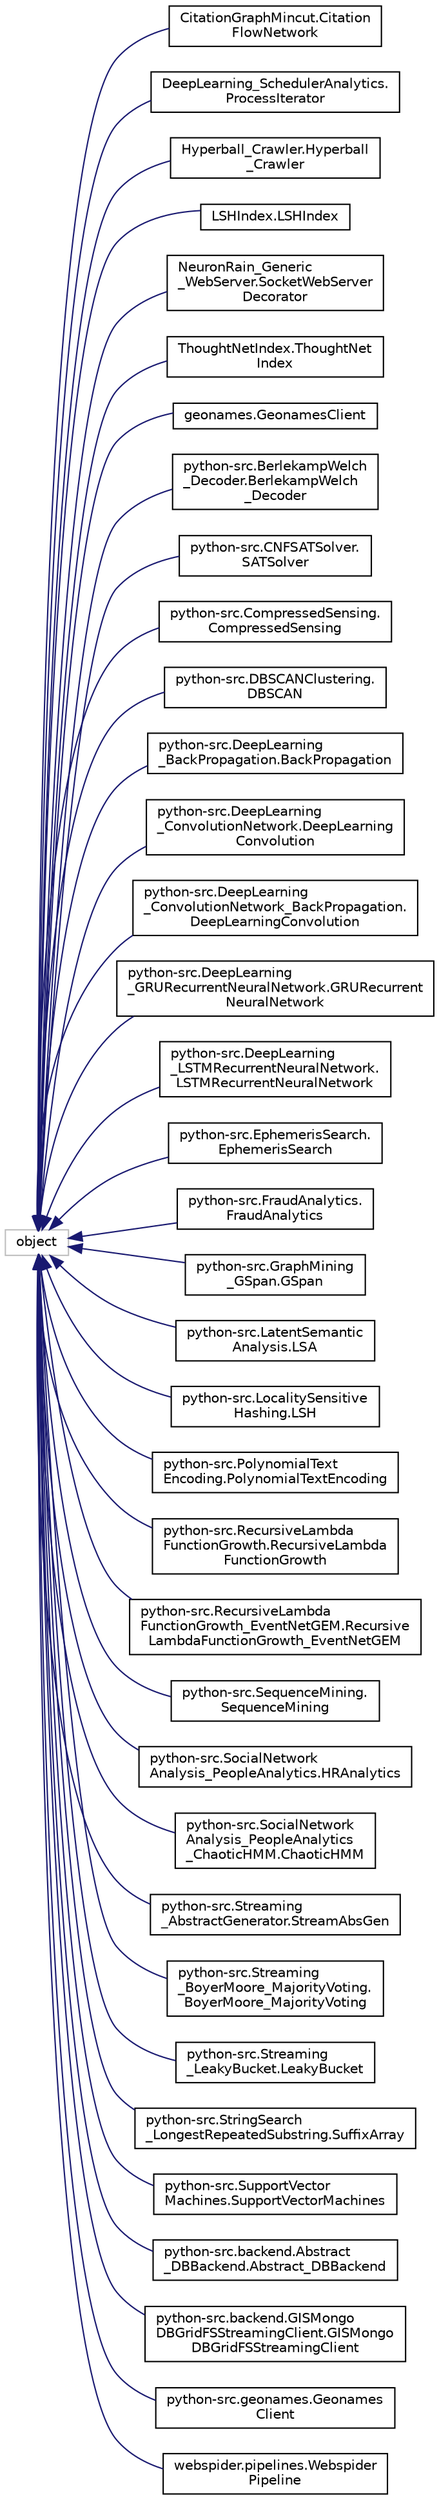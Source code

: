 digraph "Graphical Class Hierarchy"
{
 // LATEX_PDF_SIZE
  edge [fontname="Helvetica",fontsize="10",labelfontname="Helvetica",labelfontsize="10"];
  node [fontname="Helvetica",fontsize="10",shape=record];
  rankdir="LR";
  Node37 [label="object",height=0.2,width=0.4,color="grey75", fillcolor="white", style="filled",tooltip=" "];
  Node37 -> Node0 [dir="back",color="midnightblue",fontsize="10",style="solid",fontname="Helvetica"];
  Node0 [label="CitationGraphMincut.Citation\lFlowNetwork",height=0.2,width=0.4,color="black", fillcolor="white", style="filled",URL="$classCitationGraphMincut_1_1CitationFlowNetwork.html",tooltip=" "];
  Node37 -> Node39 [dir="back",color="midnightblue",fontsize="10",style="solid",fontname="Helvetica"];
  Node39 [label="DeepLearning_SchedulerAnalytics.\lProcessIterator",height=0.2,width=0.4,color="black", fillcolor="white", style="filled",URL="$classDeepLearning__SchedulerAnalytics_1_1ProcessIterator.html",tooltip=" "];
  Node37 -> Node40 [dir="back",color="midnightblue",fontsize="10",style="solid",fontname="Helvetica"];
  Node40 [label="Hyperball_Crawler.Hyperball\l_Crawler",height=0.2,width=0.4,color="black", fillcolor="white", style="filled",URL="$classHyperball__Crawler_1_1Hyperball__Crawler.html",tooltip=" "];
  Node37 -> Node41 [dir="back",color="midnightblue",fontsize="10",style="solid",fontname="Helvetica"];
  Node41 [label="LSHIndex.LSHIndex",height=0.2,width=0.4,color="black", fillcolor="white", style="filled",URL="$classLSHIndex_1_1LSHIndex.html",tooltip=" "];
  Node37 -> Node42 [dir="back",color="midnightblue",fontsize="10",style="solid",fontname="Helvetica"];
  Node42 [label="NeuronRain_Generic\l_WebServer.SocketWebServer\lDecorator",height=0.2,width=0.4,color="black", fillcolor="white", style="filled",URL="$classNeuronRain__Generic__WebServer_1_1SocketWebServerDecorator.html",tooltip=" "];
  Node37 -> Node43 [dir="back",color="midnightblue",fontsize="10",style="solid",fontname="Helvetica"];
  Node43 [label="ThoughtNetIndex.ThoughtNet\lIndex",height=0.2,width=0.4,color="black", fillcolor="white", style="filled",URL="$classThoughtNetIndex_1_1ThoughtNetIndex.html",tooltip=" "];
  Node37 -> Node44 [dir="back",color="midnightblue",fontsize="10",style="solid",fontname="Helvetica"];
  Node44 [label="geonames.GeonamesClient",height=0.2,width=0.4,color="black", fillcolor="white", style="filled",URL="$classgeonames_1_1GeonamesClient.html",tooltip=" "];
  Node37 -> Node45 [dir="back",color="midnightblue",fontsize="10",style="solid",fontname="Helvetica"];
  Node45 [label="python-src.BerlekampWelch\l_Decoder.BerlekampWelch\l_Decoder",height=0.2,width=0.4,color="black", fillcolor="white", style="filled",URL="$classpython-src_1_1BerlekampWelch__Decoder_1_1BerlekampWelch__Decoder.html",tooltip=" "];
  Node37 -> Node46 [dir="back",color="midnightblue",fontsize="10",style="solid",fontname="Helvetica"];
  Node46 [label="python-src.CNFSATSolver.\lSATSolver",height=0.2,width=0.4,color="black", fillcolor="white", style="filled",URL="$classpython-src_1_1CNFSATSolver_1_1SATSolver.html",tooltip=" "];
  Node37 -> Node47 [dir="back",color="midnightblue",fontsize="10",style="solid",fontname="Helvetica"];
  Node47 [label="python-src.CompressedSensing.\lCompressedSensing",height=0.2,width=0.4,color="black", fillcolor="white", style="filled",URL="$classpython-src_1_1CompressedSensing_1_1CompressedSensing.html",tooltip=" "];
  Node37 -> Node48 [dir="back",color="midnightblue",fontsize="10",style="solid",fontname="Helvetica"];
  Node48 [label="python-src.DBSCANClustering.\lDBSCAN",height=0.2,width=0.4,color="black", fillcolor="white", style="filled",URL="$classpython-src_1_1DBSCANClustering_1_1DBSCAN.html",tooltip=" "];
  Node37 -> Node49 [dir="back",color="midnightblue",fontsize="10",style="solid",fontname="Helvetica"];
  Node49 [label="python-src.DeepLearning\l_BackPropagation.BackPropagation",height=0.2,width=0.4,color="black", fillcolor="white", style="filled",URL="$classpython-src_1_1DeepLearning__BackPropagation_1_1BackPropagation.html",tooltip=" "];
  Node37 -> Node50 [dir="back",color="midnightblue",fontsize="10",style="solid",fontname="Helvetica"];
  Node50 [label="python-src.DeepLearning\l_ConvolutionNetwork.DeepLearning\lConvolution",height=0.2,width=0.4,color="black", fillcolor="white", style="filled",URL="$classpython-src_1_1DeepLearning__ConvolutionNetwork_1_1DeepLearningConvolution.html",tooltip=" "];
  Node37 -> Node51 [dir="back",color="midnightblue",fontsize="10",style="solid",fontname="Helvetica"];
  Node51 [label="python-src.DeepLearning\l_ConvolutionNetwork_BackPropagation.\lDeepLearningConvolution",height=0.2,width=0.4,color="black", fillcolor="white", style="filled",URL="$classpython-src_1_1DeepLearning__ConvolutionNetwork__BackPropagation_1_1DeepLearningConvolution.html",tooltip=" "];
  Node37 -> Node52 [dir="back",color="midnightblue",fontsize="10",style="solid",fontname="Helvetica"];
  Node52 [label="python-src.DeepLearning\l_GRURecurrentNeuralNetwork.GRURecurrent\lNeuralNetwork",height=0.2,width=0.4,color="black", fillcolor="white", style="filled",URL="$classpython-src_1_1DeepLearning__GRURecurrentNeuralNetwork_1_1GRURecurrentNeuralNetwork.html",tooltip=" "];
  Node37 -> Node53 [dir="back",color="midnightblue",fontsize="10",style="solid",fontname="Helvetica"];
  Node53 [label="python-src.DeepLearning\l_LSTMRecurrentNeuralNetwork.\lLSTMRecurrentNeuralNetwork",height=0.2,width=0.4,color="black", fillcolor="white", style="filled",URL="$classpython-src_1_1DeepLearning__LSTMRecurrentNeuralNetwork_1_1LSTMRecurrentNeuralNetwork.html",tooltip=" "];
  Node37 -> Node54 [dir="back",color="midnightblue",fontsize="10",style="solid",fontname="Helvetica"];
  Node54 [label="python-src.EphemerisSearch.\lEphemerisSearch",height=0.2,width=0.4,color="black", fillcolor="white", style="filled",URL="$classpython-src_1_1EphemerisSearch_1_1EphemerisSearch.html",tooltip=" "];
  Node37 -> Node55 [dir="back",color="midnightblue",fontsize="10",style="solid",fontname="Helvetica"];
  Node55 [label="python-src.FraudAnalytics.\lFraudAnalytics",height=0.2,width=0.4,color="black", fillcolor="white", style="filled",URL="$classpython-src_1_1FraudAnalytics_1_1FraudAnalytics.html",tooltip=" "];
  Node37 -> Node56 [dir="back",color="midnightblue",fontsize="10",style="solid",fontname="Helvetica"];
  Node56 [label="python-src.GraphMining\l_GSpan.GSpan",height=0.2,width=0.4,color="black", fillcolor="white", style="filled",URL="$classpython-src_1_1GraphMining__GSpan_1_1GSpan.html",tooltip=" "];
  Node37 -> Node57 [dir="back",color="midnightblue",fontsize="10",style="solid",fontname="Helvetica"];
  Node57 [label="python-src.LatentSemantic\lAnalysis.LSA",height=0.2,width=0.4,color="black", fillcolor="white", style="filled",URL="$classpython-src_1_1LatentSemanticAnalysis_1_1LSA.html",tooltip=" "];
  Node37 -> Node58 [dir="back",color="midnightblue",fontsize="10",style="solid",fontname="Helvetica"];
  Node58 [label="python-src.LocalitySensitive\lHashing.LSH",height=0.2,width=0.4,color="black", fillcolor="white", style="filled",URL="$classpython-src_1_1LocalitySensitiveHashing_1_1LSH.html",tooltip=" "];
  Node37 -> Node59 [dir="back",color="midnightblue",fontsize="10",style="solid",fontname="Helvetica"];
  Node59 [label="python-src.PolynomialText\lEncoding.PolynomialTextEncoding",height=0.2,width=0.4,color="black", fillcolor="white", style="filled",URL="$classpython-src_1_1PolynomialTextEncoding_1_1PolynomialTextEncoding.html",tooltip=" "];
  Node37 -> Node60 [dir="back",color="midnightblue",fontsize="10",style="solid",fontname="Helvetica"];
  Node60 [label="python-src.RecursiveLambda\lFunctionGrowth.RecursiveLambda\lFunctionGrowth",height=0.2,width=0.4,color="black", fillcolor="white", style="filled",URL="$classpython-src_1_1RecursiveLambdaFunctionGrowth_1_1RecursiveLambdaFunctionGrowth.html",tooltip=" "];
  Node37 -> Node61 [dir="back",color="midnightblue",fontsize="10",style="solid",fontname="Helvetica"];
  Node61 [label="python-src.RecursiveLambda\lFunctionGrowth_EventNetGEM.Recursive\lLambdaFunctionGrowth_EventNetGEM",height=0.2,width=0.4,color="black", fillcolor="white", style="filled",URL="$classpython-src_1_1RecursiveLambdaFunctionGrowth__EventNetGEM_1_1RecursiveLambdaFunctionGrowth__EventNetGEM.html",tooltip=" "];
  Node37 -> Node62 [dir="back",color="midnightblue",fontsize="10",style="solid",fontname="Helvetica"];
  Node62 [label="python-src.SequenceMining.\lSequenceMining",height=0.2,width=0.4,color="black", fillcolor="white", style="filled",URL="$classpython-src_1_1SequenceMining_1_1SequenceMining.html",tooltip=" "];
  Node37 -> Node63 [dir="back",color="midnightblue",fontsize="10",style="solid",fontname="Helvetica"];
  Node63 [label="python-src.SocialNetwork\lAnalysis_PeopleAnalytics.HRAnalytics",height=0.2,width=0.4,color="black", fillcolor="white", style="filled",URL="$classpython-src_1_1SocialNetworkAnalysis__PeopleAnalytics_1_1HRAnalytics.html",tooltip=" "];
  Node37 -> Node64 [dir="back",color="midnightblue",fontsize="10",style="solid",fontname="Helvetica"];
  Node64 [label="python-src.SocialNetwork\lAnalysis_PeopleAnalytics\l_ChaoticHMM.ChaoticHMM",height=0.2,width=0.4,color="black", fillcolor="white", style="filled",URL="$classpython-src_1_1SocialNetworkAnalysis__PeopleAnalytics__ChaoticHMM_1_1ChaoticHMM.html",tooltip=" "];
  Node37 -> Node65 [dir="back",color="midnightblue",fontsize="10",style="solid",fontname="Helvetica"];
  Node65 [label="python-src.Streaming\l_AbstractGenerator.StreamAbsGen",height=0.2,width=0.4,color="black", fillcolor="white", style="filled",URL="$classpython-src_1_1Streaming__AbstractGenerator_1_1StreamAbsGen.html",tooltip=" "];
  Node37 -> Node66 [dir="back",color="midnightblue",fontsize="10",style="solid",fontname="Helvetica"];
  Node66 [label="python-src.Streaming\l_BoyerMoore_MajorityVoting.\lBoyerMoore_MajorityVoting",height=0.2,width=0.4,color="black", fillcolor="white", style="filled",URL="$classpython-src_1_1Streaming__BoyerMoore__MajorityVoting_1_1BoyerMoore__MajorityVoting.html",tooltip=" "];
  Node37 -> Node67 [dir="back",color="midnightblue",fontsize="10",style="solid",fontname="Helvetica"];
  Node67 [label="python-src.Streaming\l_LeakyBucket.LeakyBucket",height=0.2,width=0.4,color="black", fillcolor="white", style="filled",URL="$classpython-src_1_1Streaming__LeakyBucket_1_1LeakyBucket.html",tooltip=" "];
  Node37 -> Node68 [dir="back",color="midnightblue",fontsize="10",style="solid",fontname="Helvetica"];
  Node68 [label="python-src.StringSearch\l_LongestRepeatedSubstring.SuffixArray",height=0.2,width=0.4,color="black", fillcolor="white", style="filled",URL="$classpython-src_1_1StringSearch__LongestRepeatedSubstring_1_1SuffixArray.html",tooltip=" "];
  Node37 -> Node69 [dir="back",color="midnightblue",fontsize="10",style="solid",fontname="Helvetica"];
  Node69 [label="python-src.SupportVector\lMachines.SupportVectorMachines",height=0.2,width=0.4,color="black", fillcolor="white", style="filled",URL="$classpython-src_1_1SupportVectorMachines_1_1SupportVectorMachines.html",tooltip=" "];
  Node37 -> Node70 [dir="back",color="midnightblue",fontsize="10",style="solid",fontname="Helvetica"];
  Node70 [label="python-src.backend.Abstract\l_DBBackend.Abstract_DBBackend",height=0.2,width=0.4,color="black", fillcolor="white", style="filled",URL="$classpython-src_1_1backend_1_1Abstract__DBBackend_1_1Abstract__DBBackend.html",tooltip=" "];
  Node37 -> Node71 [dir="back",color="midnightblue",fontsize="10",style="solid",fontname="Helvetica"];
  Node71 [label="python-src.backend.GISMongo\lDBGridFSStreamingClient.GISMongo\lDBGridFSStreamingClient",height=0.2,width=0.4,color="black", fillcolor="white", style="filled",URL="$classpython-src_1_1backend_1_1GISMongoDBGridFSStreamingClient_1_1GISMongoDBGridFSStreamingClient.html",tooltip=" "];
  Node37 -> Node72 [dir="back",color="midnightblue",fontsize="10",style="solid",fontname="Helvetica"];
  Node72 [label="python-src.geonames.Geonames\lClient",height=0.2,width=0.4,color="black", fillcolor="white", style="filled",URL="$classpython-src_1_1geonames_1_1GeonamesClient.html",tooltip=" "];
  Node37 -> Node73 [dir="back",color="midnightblue",fontsize="10",style="solid",fontname="Helvetica"];
  Node73 [label="webspider.pipelines.Webspider\lPipeline",height=0.2,width=0.4,color="black", fillcolor="white", style="filled",URL="$classwebspider_1_1pipelines_1_1WebspiderPipeline.html",tooltip=" "];
}
